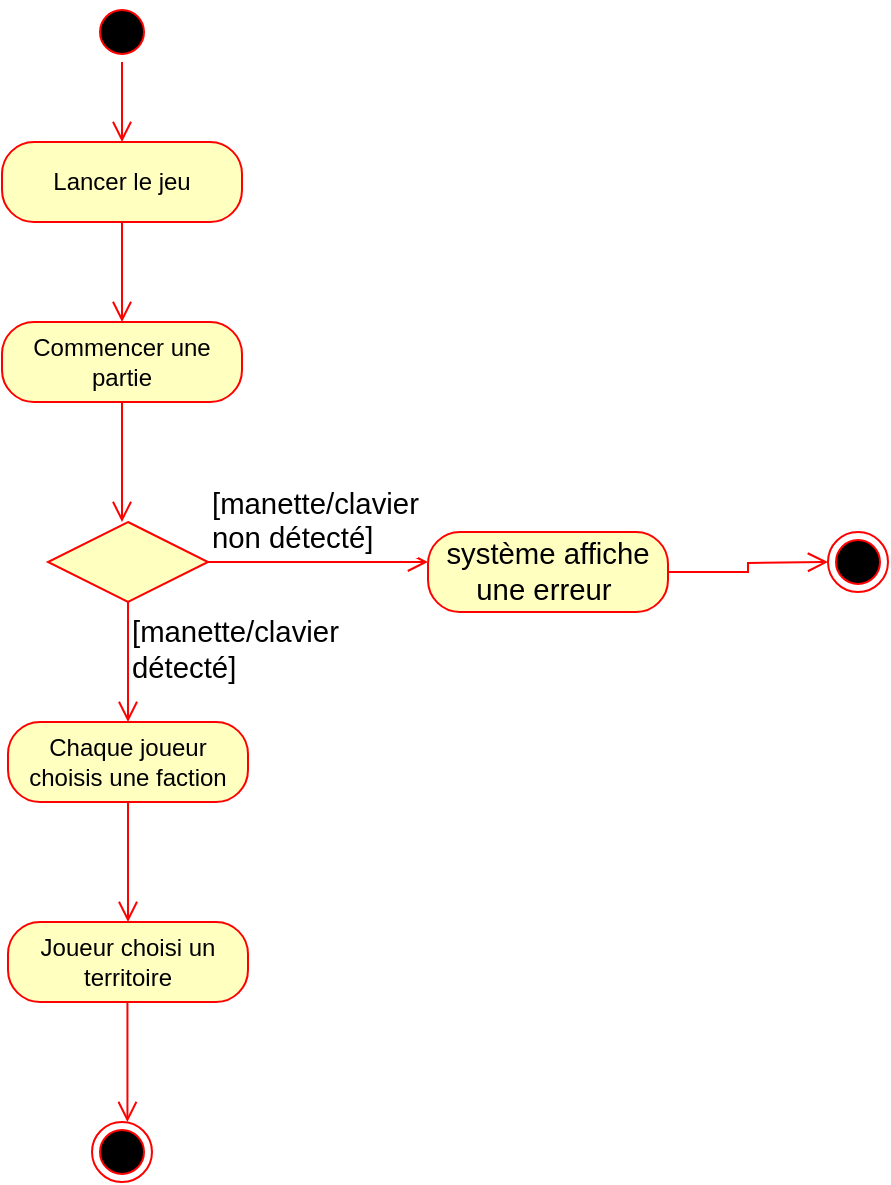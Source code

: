 <mxfile version="26.2.12">
  <diagram name="Page-1" id="5NAcVM29Z-HVU5JJ0zhd">
    <mxGraphModel dx="874" dy="473" grid="1" gridSize="10" guides="1" tooltips="1" connect="1" arrows="1" fold="1" page="1" pageScale="1" pageWidth="850" pageHeight="1100" math="0" shadow="0">
      <root>
        <mxCell id="0" />
        <mxCell id="1" parent="0" />
        <mxCell id="M9XOudd4Yxs5yQWYIXZu-1" value="" style="ellipse;html=1;shape=startState;fillColor=#000000;strokeColor=#ff0000;" vertex="1" parent="1">
          <mxGeometry x="275" y="30" width="30" height="30" as="geometry" />
        </mxCell>
        <mxCell id="M9XOudd4Yxs5yQWYIXZu-2" value="" style="edgeStyle=orthogonalEdgeStyle;html=1;verticalAlign=bottom;endArrow=open;endSize=8;strokeColor=#ff0000;rounded=0;" edge="1" parent="1" source="M9XOudd4Yxs5yQWYIXZu-1">
          <mxGeometry relative="1" as="geometry">
            <mxPoint x="290" y="100" as="targetPoint" />
          </mxGeometry>
        </mxCell>
        <mxCell id="M9XOudd4Yxs5yQWYIXZu-3" value="Lancer le jeu" style="rounded=1;whiteSpace=wrap;html=1;arcSize=40;fontColor=#000000;fillColor=#ffffc0;strokeColor=#ff0000;" vertex="1" parent="1">
          <mxGeometry x="230" y="100" width="120" height="40" as="geometry" />
        </mxCell>
        <mxCell id="M9XOudd4Yxs5yQWYIXZu-4" value="" style="edgeStyle=orthogonalEdgeStyle;html=1;verticalAlign=bottom;endArrow=open;endSize=8;strokeColor=#ff0000;rounded=0;" edge="1" parent="1" source="M9XOudd4Yxs5yQWYIXZu-3">
          <mxGeometry relative="1" as="geometry">
            <mxPoint x="290" y="190" as="targetPoint" />
          </mxGeometry>
        </mxCell>
        <mxCell id="M9XOudd4Yxs5yQWYIXZu-5" value="Commencer une partie" style="rounded=1;whiteSpace=wrap;html=1;arcSize=40;fontColor=#000000;fillColor=#ffffc0;strokeColor=#ff0000;" vertex="1" parent="1">
          <mxGeometry x="230" y="190" width="120" height="40" as="geometry" />
        </mxCell>
        <mxCell id="M9XOudd4Yxs5yQWYIXZu-6" value="" style="edgeStyle=orthogonalEdgeStyle;html=1;verticalAlign=bottom;endArrow=open;endSize=8;strokeColor=#ff0000;rounded=0;" edge="1" parent="1" source="M9XOudd4Yxs5yQWYIXZu-5">
          <mxGeometry relative="1" as="geometry">
            <mxPoint x="290" y="290" as="targetPoint" />
          </mxGeometry>
        </mxCell>
        <mxCell id="M9XOudd4Yxs5yQWYIXZu-7" value="" style="rhombus;whiteSpace=wrap;html=1;fontColor=#000000;fillColor=#ffffc0;strokeColor=#ff0000;" vertex="1" parent="1">
          <mxGeometry x="253" y="290" width="80" height="40" as="geometry" />
        </mxCell>
        <mxCell id="M9XOudd4Yxs5yQWYIXZu-8" value="&lt;span id=&quot;docs-internal-guid-187b71ca-7fff-09e6-dd03-045288ddd0ea&quot;&gt;&lt;span style=&quot;font-size: 11pt; font-family: Arial, sans-serif; background-color: transparent; font-variant-numeric: normal; font-variant-east-asian: normal; font-variant-alternates: normal; font-variant-position: normal; font-variant-emoji: normal; vertical-align: baseline; white-space: pre-wrap;&quot;&gt;[manette/clavier non détecté]&lt;/span&gt;&lt;/span&gt;" style="edgeStyle=orthogonalEdgeStyle;html=1;align=left;verticalAlign=bottom;endArrow=open;endSize=8;strokeColor=#ff0000;rounded=0;" edge="1" parent="1" source="M9XOudd4Yxs5yQWYIXZu-7">
          <mxGeometry x="-1" relative="1" as="geometry">
            <mxPoint x="443" y="310" as="targetPoint" />
          </mxGeometry>
        </mxCell>
        <mxCell id="M9XOudd4Yxs5yQWYIXZu-9" value="&lt;span style=&quot;font-family: Arial, sans-serif; font-size: 14.667px; white-space: pre-wrap;&quot;&gt;[manette/clavier détecté]&lt;/span&gt;" style="edgeStyle=orthogonalEdgeStyle;html=1;align=left;verticalAlign=top;endArrow=open;endSize=8;strokeColor=#ff0000;rounded=0;" edge="1" parent="1" source="M9XOudd4Yxs5yQWYIXZu-7">
          <mxGeometry x="-1" relative="1" as="geometry">
            <mxPoint x="293" y="390" as="targetPoint" />
          </mxGeometry>
        </mxCell>
        <mxCell id="M9XOudd4Yxs5yQWYIXZu-10" value="&lt;span id=&quot;docs-internal-guid-6214994b-7fff-15aa-cfd2-ae83f8a62aa0&quot;&gt;&lt;span style=&quot;font-size: 11pt; font-family: Arial, sans-serif; background-color: transparent; font-variant-numeric: normal; font-variant-east-asian: normal; font-variant-alternates: normal; font-variant-position: normal; font-variant-emoji: normal; vertical-align: baseline; white-space-collapse: preserve;&quot;&gt;système affiche une erreur &lt;/span&gt;&lt;/span&gt;" style="rounded=1;whiteSpace=wrap;html=1;arcSize=40;fontColor=#000000;fillColor=#ffffc0;strokeColor=#ff0000;" vertex="1" parent="1">
          <mxGeometry x="443" y="295" width="120" height="40" as="geometry" />
        </mxCell>
        <mxCell id="M9XOudd4Yxs5yQWYIXZu-11" value="" style="edgeStyle=orthogonalEdgeStyle;html=1;verticalAlign=bottom;endArrow=open;endSize=8;strokeColor=#ff0000;rounded=0;" edge="1" parent="1" source="M9XOudd4Yxs5yQWYIXZu-10">
          <mxGeometry relative="1" as="geometry">
            <mxPoint x="643" y="310" as="targetPoint" />
          </mxGeometry>
        </mxCell>
        <mxCell id="M9XOudd4Yxs5yQWYIXZu-12" value="" style="ellipse;html=1;shape=endState;fillColor=#000000;strokeColor=#ff0000;" vertex="1" parent="1">
          <mxGeometry x="643" y="295" width="30" height="30" as="geometry" />
        </mxCell>
        <mxCell id="M9XOudd4Yxs5yQWYIXZu-13" value="Chaque joueur choisis une faction" style="rounded=1;whiteSpace=wrap;html=1;arcSize=40;fontColor=#000000;fillColor=#ffffc0;strokeColor=#ff0000;" vertex="1" parent="1">
          <mxGeometry x="233" y="390" width="120" height="40" as="geometry" />
        </mxCell>
        <mxCell id="M9XOudd4Yxs5yQWYIXZu-14" value="" style="edgeStyle=orthogonalEdgeStyle;html=1;verticalAlign=bottom;endArrow=open;endSize=8;strokeColor=#ff0000;rounded=0;" edge="1" parent="1" source="M9XOudd4Yxs5yQWYIXZu-13">
          <mxGeometry relative="1" as="geometry">
            <mxPoint x="293" y="490" as="targetPoint" />
          </mxGeometry>
        </mxCell>
        <mxCell id="M9XOudd4Yxs5yQWYIXZu-15" value="Joueur choisi un territoire" style="rounded=1;whiteSpace=wrap;html=1;arcSize=40;fontColor=#000000;fillColor=#ffffc0;strokeColor=#ff0000;" vertex="1" parent="1">
          <mxGeometry x="233" y="490" width="120" height="40" as="geometry" />
        </mxCell>
        <mxCell id="M9XOudd4Yxs5yQWYIXZu-16" value="" style="ellipse;html=1;shape=endState;fillColor=#000000;strokeColor=#ff0000;" vertex="1" parent="1">
          <mxGeometry x="275" y="590" width="30" height="30" as="geometry" />
        </mxCell>
        <mxCell id="M9XOudd4Yxs5yQWYIXZu-17" value="" style="edgeStyle=orthogonalEdgeStyle;html=1;verticalAlign=bottom;endArrow=open;endSize=8;strokeColor=#ff0000;rounded=0;" edge="1" parent="1">
          <mxGeometry relative="1" as="geometry">
            <mxPoint x="292.72" y="590" as="targetPoint" />
            <mxPoint x="292.72" y="530" as="sourcePoint" />
          </mxGeometry>
        </mxCell>
      </root>
    </mxGraphModel>
  </diagram>
</mxfile>
